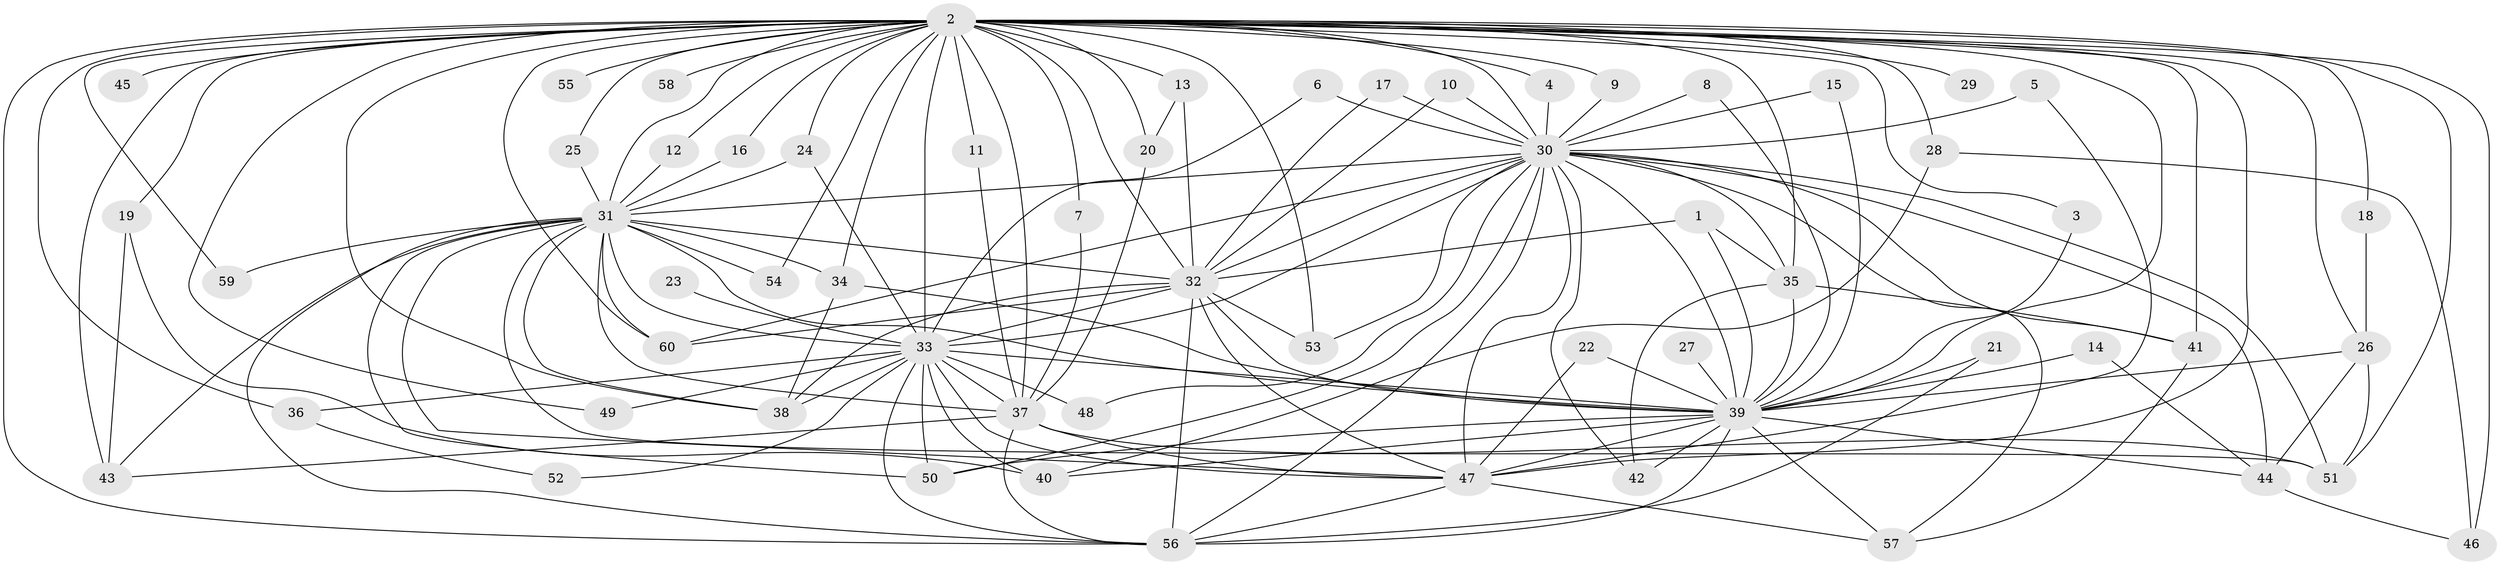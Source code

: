 // original degree distribution, {47: 0.008403361344537815, 24: 0.008403361344537815, 23: 0.008403361344537815, 13: 0.01680672268907563, 26: 0.008403361344537815, 28: 0.008403361344537815, 19: 0.008403361344537815, 20: 0.01680672268907563, 4: 0.08403361344537816, 3: 0.2184873949579832, 2: 0.5462184873949579, 10: 0.008403361344537815, 5: 0.058823529411764705}
// Generated by graph-tools (version 1.1) at 2025/25/03/09/25 03:25:37]
// undirected, 60 vertices, 153 edges
graph export_dot {
graph [start="1"]
  node [color=gray90,style=filled];
  1;
  2;
  3;
  4;
  5;
  6;
  7;
  8;
  9;
  10;
  11;
  12;
  13;
  14;
  15;
  16;
  17;
  18;
  19;
  20;
  21;
  22;
  23;
  24;
  25;
  26;
  27;
  28;
  29;
  30;
  31;
  32;
  33;
  34;
  35;
  36;
  37;
  38;
  39;
  40;
  41;
  42;
  43;
  44;
  45;
  46;
  47;
  48;
  49;
  50;
  51;
  52;
  53;
  54;
  55;
  56;
  57;
  58;
  59;
  60;
  1 -- 32 [weight=1.0];
  1 -- 35 [weight=1.0];
  1 -- 39 [weight=1.0];
  2 -- 3 [weight=1.0];
  2 -- 4 [weight=1.0];
  2 -- 7 [weight=1.0];
  2 -- 9 [weight=1.0];
  2 -- 11 [weight=1.0];
  2 -- 12 [weight=1.0];
  2 -- 13 [weight=1.0];
  2 -- 16 [weight=1.0];
  2 -- 18 [weight=1.0];
  2 -- 19 [weight=2.0];
  2 -- 20 [weight=1.0];
  2 -- 24 [weight=1.0];
  2 -- 25 [weight=1.0];
  2 -- 26 [weight=1.0];
  2 -- 28 [weight=2.0];
  2 -- 29 [weight=2.0];
  2 -- 30 [weight=5.0];
  2 -- 31 [weight=2.0];
  2 -- 32 [weight=2.0];
  2 -- 33 [weight=4.0];
  2 -- 34 [weight=1.0];
  2 -- 35 [weight=1.0];
  2 -- 36 [weight=2.0];
  2 -- 37 [weight=1.0];
  2 -- 38 [weight=1.0];
  2 -- 39 [weight=2.0];
  2 -- 41 [weight=1.0];
  2 -- 43 [weight=3.0];
  2 -- 45 [weight=2.0];
  2 -- 46 [weight=2.0];
  2 -- 47 [weight=2.0];
  2 -- 49 [weight=1.0];
  2 -- 51 [weight=1.0];
  2 -- 53 [weight=2.0];
  2 -- 54 [weight=1.0];
  2 -- 55 [weight=1.0];
  2 -- 56 [weight=2.0];
  2 -- 58 [weight=4.0];
  2 -- 59 [weight=1.0];
  2 -- 60 [weight=1.0];
  3 -- 39 [weight=1.0];
  4 -- 30 [weight=1.0];
  5 -- 30 [weight=2.0];
  5 -- 47 [weight=1.0];
  6 -- 30 [weight=1.0];
  6 -- 33 [weight=1.0];
  7 -- 37 [weight=1.0];
  8 -- 30 [weight=1.0];
  8 -- 39 [weight=1.0];
  9 -- 30 [weight=1.0];
  10 -- 30 [weight=1.0];
  10 -- 32 [weight=1.0];
  11 -- 37 [weight=1.0];
  12 -- 31 [weight=1.0];
  13 -- 20 [weight=1.0];
  13 -- 32 [weight=1.0];
  14 -- 39 [weight=1.0];
  14 -- 44 [weight=1.0];
  15 -- 30 [weight=1.0];
  15 -- 39 [weight=1.0];
  16 -- 31 [weight=1.0];
  17 -- 30 [weight=1.0];
  17 -- 32 [weight=1.0];
  18 -- 26 [weight=1.0];
  19 -- 40 [weight=1.0];
  19 -- 43 [weight=1.0];
  20 -- 37 [weight=1.0];
  21 -- 39 [weight=1.0];
  21 -- 56 [weight=1.0];
  22 -- 39 [weight=1.0];
  22 -- 47 [weight=1.0];
  23 -- 33 [weight=1.0];
  24 -- 31 [weight=1.0];
  24 -- 33 [weight=1.0];
  25 -- 31 [weight=2.0];
  26 -- 39 [weight=1.0];
  26 -- 44 [weight=1.0];
  26 -- 51 [weight=1.0];
  27 -- 39 [weight=1.0];
  28 -- 40 [weight=1.0];
  28 -- 46 [weight=1.0];
  30 -- 31 [weight=2.0];
  30 -- 32 [weight=2.0];
  30 -- 33 [weight=2.0];
  30 -- 35 [weight=1.0];
  30 -- 39 [weight=4.0];
  30 -- 41 [weight=1.0];
  30 -- 42 [weight=1.0];
  30 -- 44 [weight=1.0];
  30 -- 47 [weight=2.0];
  30 -- 48 [weight=1.0];
  30 -- 50 [weight=1.0];
  30 -- 51 [weight=1.0];
  30 -- 53 [weight=1.0];
  30 -- 56 [weight=2.0];
  30 -- 57 [weight=1.0];
  30 -- 60 [weight=1.0];
  31 -- 32 [weight=1.0];
  31 -- 33 [weight=2.0];
  31 -- 34 [weight=1.0];
  31 -- 37 [weight=1.0];
  31 -- 38 [weight=2.0];
  31 -- 39 [weight=1.0];
  31 -- 43 [weight=1.0];
  31 -- 47 [weight=2.0];
  31 -- 50 [weight=1.0];
  31 -- 51 [weight=1.0];
  31 -- 54 [weight=1.0];
  31 -- 56 [weight=1.0];
  31 -- 59 [weight=1.0];
  31 -- 60 [weight=1.0];
  32 -- 33 [weight=1.0];
  32 -- 38 [weight=2.0];
  32 -- 39 [weight=2.0];
  32 -- 47 [weight=1.0];
  32 -- 53 [weight=1.0];
  32 -- 56 [weight=2.0];
  32 -- 60 [weight=1.0];
  33 -- 36 [weight=2.0];
  33 -- 37 [weight=1.0];
  33 -- 38 [weight=1.0];
  33 -- 39 [weight=1.0];
  33 -- 40 [weight=3.0];
  33 -- 47 [weight=1.0];
  33 -- 48 [weight=1.0];
  33 -- 49 [weight=1.0];
  33 -- 50 [weight=1.0];
  33 -- 52 [weight=1.0];
  33 -- 56 [weight=1.0];
  34 -- 38 [weight=1.0];
  34 -- 39 [weight=1.0];
  35 -- 39 [weight=1.0];
  35 -- 41 [weight=1.0];
  35 -- 42 [weight=1.0];
  36 -- 52 [weight=1.0];
  37 -- 43 [weight=1.0];
  37 -- 47 [weight=1.0];
  37 -- 51 [weight=1.0];
  37 -- 56 [weight=1.0];
  39 -- 40 [weight=1.0];
  39 -- 42 [weight=1.0];
  39 -- 44 [weight=1.0];
  39 -- 47 [weight=1.0];
  39 -- 50 [weight=1.0];
  39 -- 56 [weight=1.0];
  39 -- 57 [weight=1.0];
  41 -- 57 [weight=1.0];
  44 -- 46 [weight=1.0];
  47 -- 56 [weight=2.0];
  47 -- 57 [weight=1.0];
}

